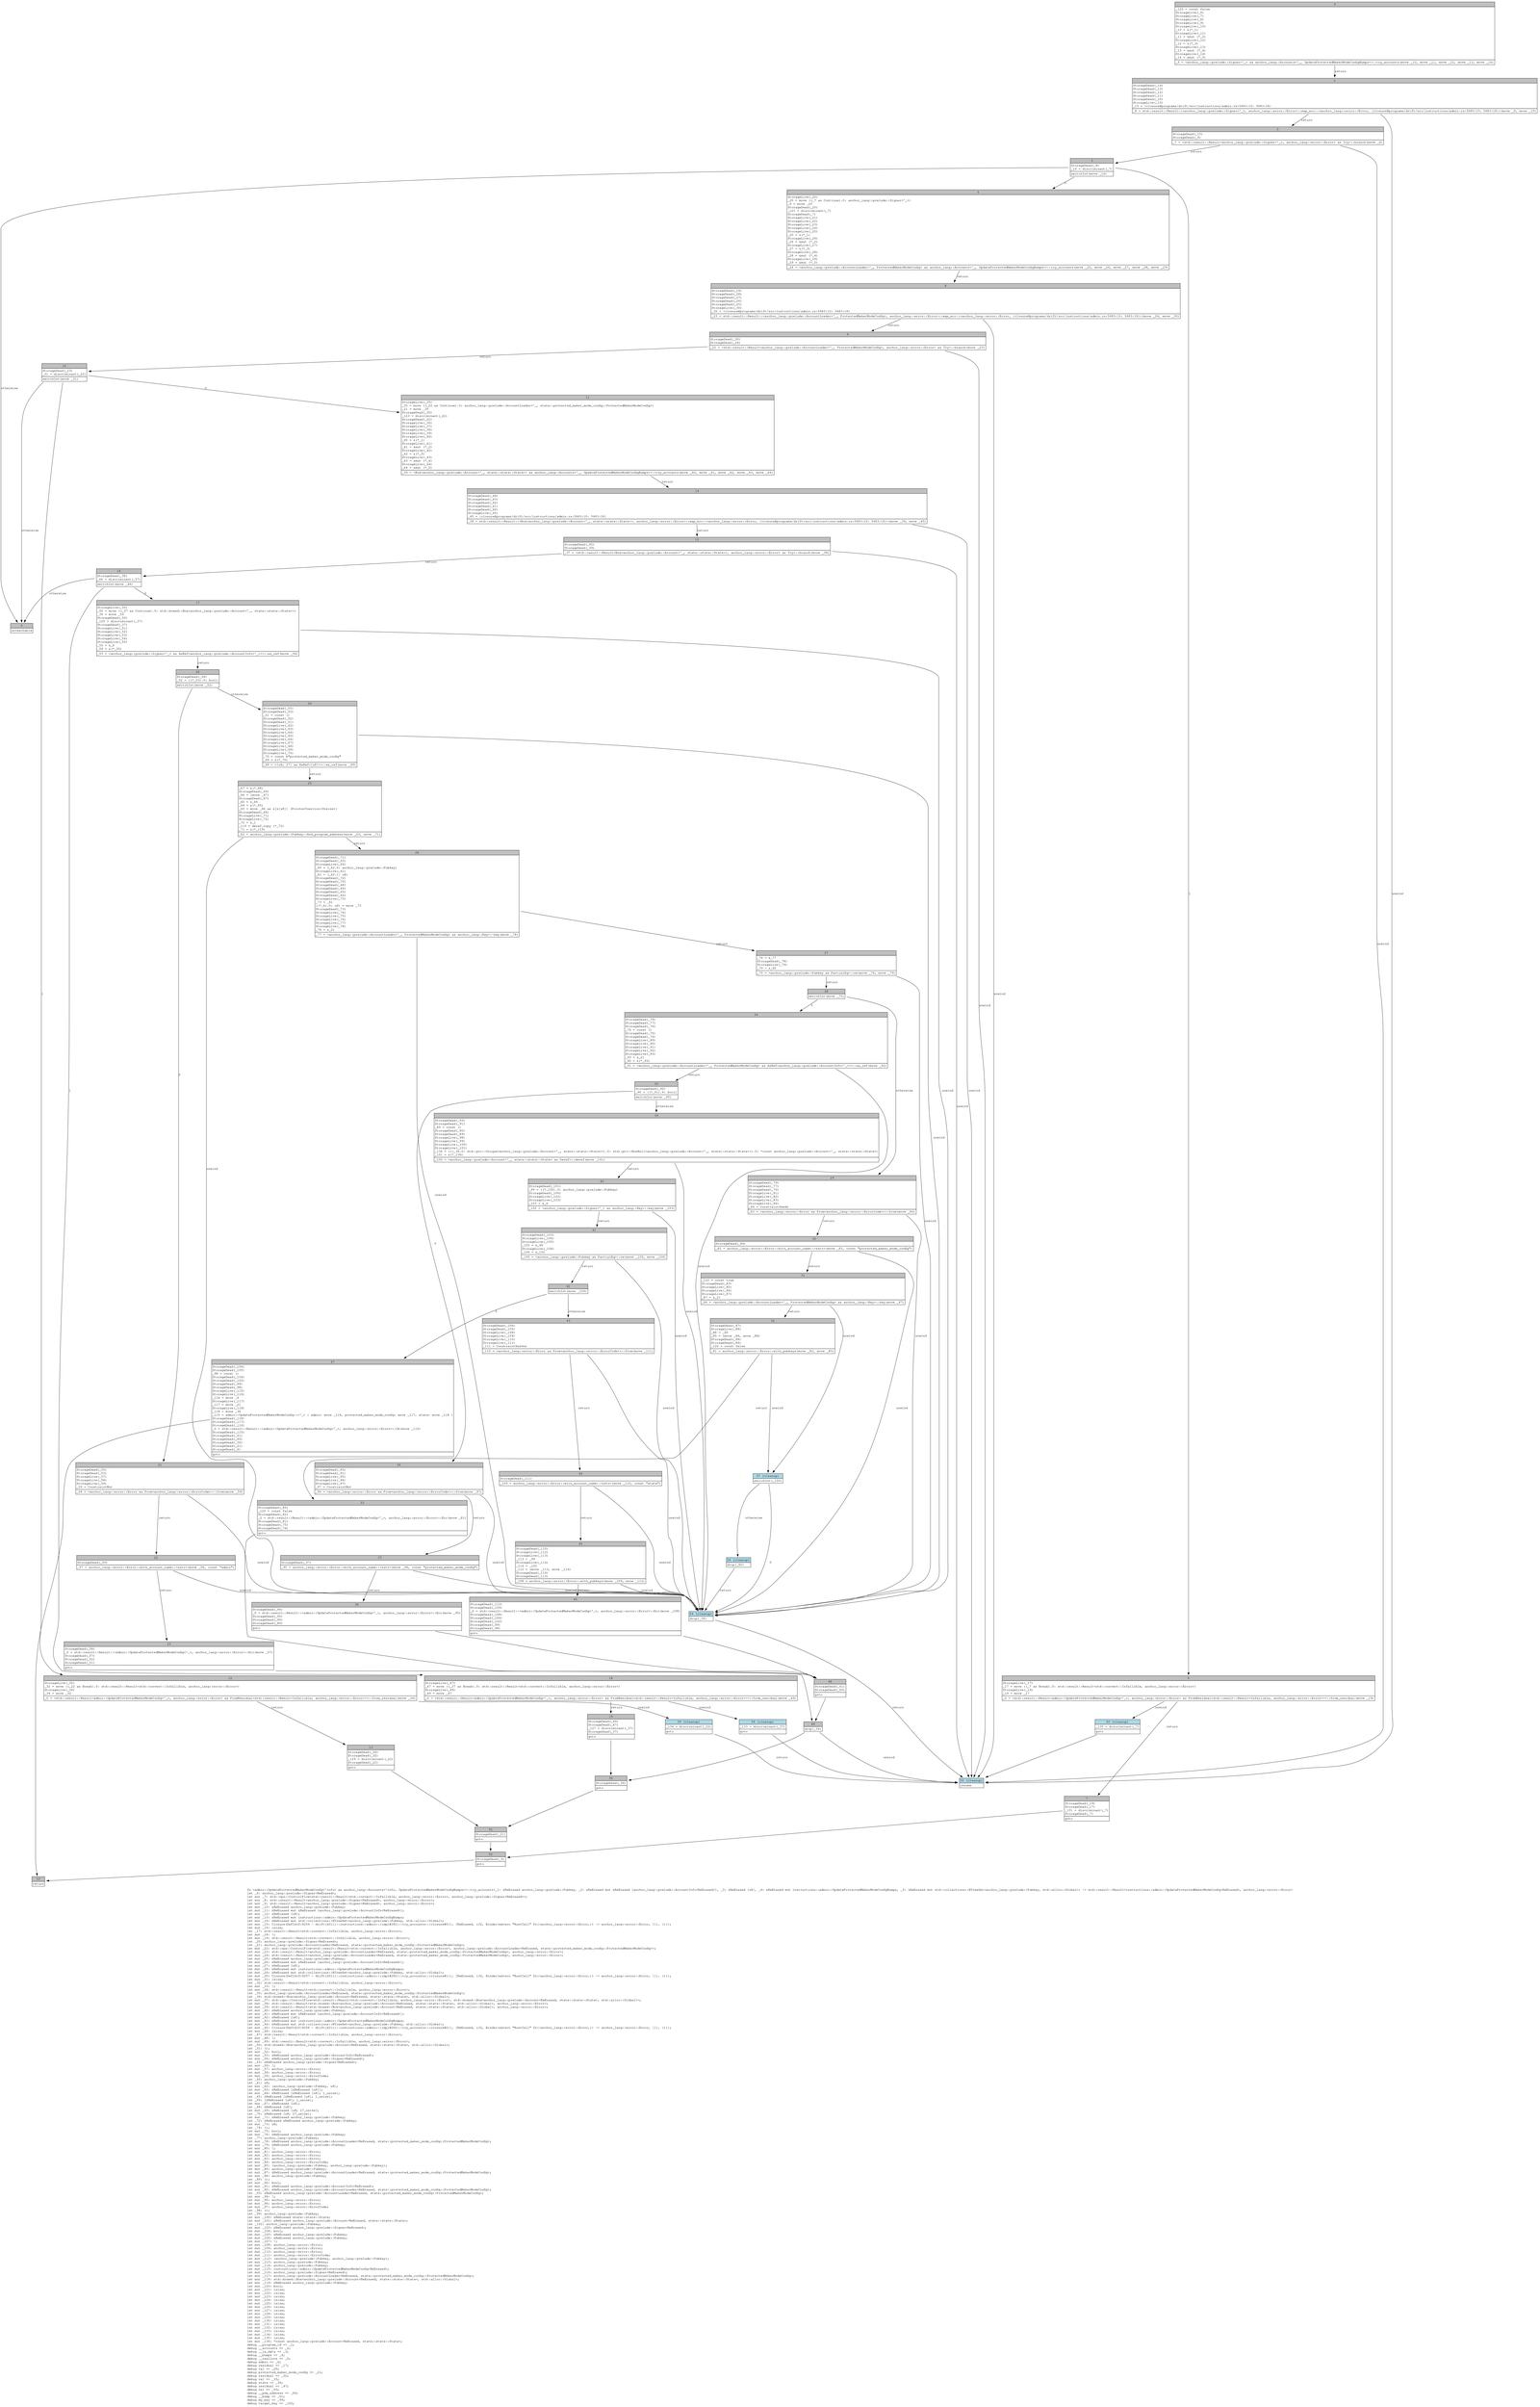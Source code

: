 digraph Mir_0_8255 {
    graph [fontname="Courier, monospace"];
    node [fontname="Courier, monospace"];
    edge [fontname="Courier, monospace"];
    label=<fn &lt;admin::UpdateProtectedMakerModeConfig&lt;'info&gt; as anchor_lang::Accounts&lt;'info, UpdateProtectedMakerModeConfigBumps&gt;&gt;::try_accounts(_1: &amp;ReErased anchor_lang::prelude::Pubkey, _2: &amp;ReErased mut &amp;ReErased [anchor_lang::prelude::AccountInfo&lt;ReErased&gt;], _3: &amp;ReErased [u8], _4: &amp;ReErased mut instructions::admin::UpdateProtectedMakerModeConfigBumps, _5: &amp;ReErased mut std::collections::BTreeSet&lt;anchor_lang::prelude::Pubkey, std::alloc::Global&gt;) -&gt; std::result::Result&lt;instructions::admin::UpdateProtectedMakerModeConfig&lt;ReErased&gt;, anchor_lang::error::Error&gt;<br align="left"/>let _6: anchor_lang::prelude::Signer&lt;ReErased&gt;;<br align="left"/>let mut _7: std::ops::ControlFlow&lt;std::result::Result&lt;std::convert::Infallible, anchor_lang::error::Error&gt;, anchor_lang::prelude::Signer&lt;ReErased&gt;&gt;;<br align="left"/>let mut _8: std::result::Result&lt;anchor_lang::prelude::Signer&lt;ReErased&gt;, anchor_lang::error::Error&gt;;<br align="left"/>let mut _9: std::result::Result&lt;anchor_lang::prelude::Signer&lt;ReErased&gt;, anchor_lang::error::Error&gt;;<br align="left"/>let mut _10: &amp;ReErased anchor_lang::prelude::Pubkey;<br align="left"/>let mut _11: &amp;ReErased mut &amp;ReErased [anchor_lang::prelude::AccountInfo&lt;ReErased&gt;];<br align="left"/>let mut _12: &amp;ReErased [u8];<br align="left"/>let mut _13: &amp;ReErased mut instructions::admin::UpdateProtectedMakerModeConfigBumps;<br align="left"/>let mut _14: &amp;ReErased mut std::collections::BTreeSet&lt;anchor_lang::prelude::Pubkey, std::alloc::Global&gt;;<br align="left"/>let mut _15: Closure(DefId(0:8256 ~ drift[d311]::instructions::admin::{impl#282}::try_accounts::{closure#0}), [ReErased, i32, Binder(extern &quot;RustCall&quot; fn((anchor_lang::error::Error,)) -&gt; anchor_lang::error::Error, []), ()]);<br align="left"/>let mut _16: isize;<br align="left"/>let _17: std::result::Result&lt;std::convert::Infallible, anchor_lang::error::Error&gt;;<br align="left"/>let mut _18: !;<br align="left"/>let mut _19: std::result::Result&lt;std::convert::Infallible, anchor_lang::error::Error&gt;;<br align="left"/>let _20: anchor_lang::prelude::Signer&lt;ReErased&gt;;<br align="left"/>let _21: anchor_lang::prelude::AccountLoader&lt;ReErased, state::protected_maker_mode_config::ProtectedMakerModeConfig&gt;;<br align="left"/>let mut _22: std::ops::ControlFlow&lt;std::result::Result&lt;std::convert::Infallible, anchor_lang::error::Error&gt;, anchor_lang::prelude::AccountLoader&lt;ReErased, state::protected_maker_mode_config::ProtectedMakerModeConfig&gt;&gt;;<br align="left"/>let mut _23: std::result::Result&lt;anchor_lang::prelude::AccountLoader&lt;ReErased, state::protected_maker_mode_config::ProtectedMakerModeConfig&gt;, anchor_lang::error::Error&gt;;<br align="left"/>let mut _24: std::result::Result&lt;anchor_lang::prelude::AccountLoader&lt;ReErased, state::protected_maker_mode_config::ProtectedMakerModeConfig&gt;, anchor_lang::error::Error&gt;;<br align="left"/>let mut _25: &amp;ReErased anchor_lang::prelude::Pubkey;<br align="left"/>let mut _26: &amp;ReErased mut &amp;ReErased [anchor_lang::prelude::AccountInfo&lt;ReErased&gt;];<br align="left"/>let mut _27: &amp;ReErased [u8];<br align="left"/>let mut _28: &amp;ReErased mut instructions::admin::UpdateProtectedMakerModeConfigBumps;<br align="left"/>let mut _29: &amp;ReErased mut std::collections::BTreeSet&lt;anchor_lang::prelude::Pubkey, std::alloc::Global&gt;;<br align="left"/>let mut _30: Closure(DefId(0:8257 ~ drift[d311]::instructions::admin::{impl#282}::try_accounts::{closure#1}), [ReErased, i32, Binder(extern &quot;RustCall&quot; fn((anchor_lang::error::Error,)) -&gt; anchor_lang::error::Error, []), ()]);<br align="left"/>let mut _31: isize;<br align="left"/>let _32: std::result::Result&lt;std::convert::Infallible, anchor_lang::error::Error&gt;;<br align="left"/>let mut _33: !;<br align="left"/>let mut _34: std::result::Result&lt;std::convert::Infallible, anchor_lang::error::Error&gt;;<br align="left"/>let _35: anchor_lang::prelude::AccountLoader&lt;ReErased, state::protected_maker_mode_config::ProtectedMakerModeConfig&gt;;<br align="left"/>let _36: std::boxed::Box&lt;anchor_lang::prelude::Account&lt;ReErased, state::state::State&gt;, std::alloc::Global&gt;;<br align="left"/>let mut _37: std::ops::ControlFlow&lt;std::result::Result&lt;std::convert::Infallible, anchor_lang::error::Error&gt;, std::boxed::Box&lt;anchor_lang::prelude::Account&lt;ReErased, state::state::State&gt;, std::alloc::Global&gt;&gt;;<br align="left"/>let mut _38: std::result::Result&lt;std::boxed::Box&lt;anchor_lang::prelude::Account&lt;ReErased, state::state::State&gt;, std::alloc::Global&gt;, anchor_lang::error::Error&gt;;<br align="left"/>let mut _39: std::result::Result&lt;std::boxed::Box&lt;anchor_lang::prelude::Account&lt;ReErased, state::state::State&gt;, std::alloc::Global&gt;, anchor_lang::error::Error&gt;;<br align="left"/>let mut _40: &amp;ReErased anchor_lang::prelude::Pubkey;<br align="left"/>let mut _41: &amp;ReErased mut &amp;ReErased [anchor_lang::prelude::AccountInfo&lt;ReErased&gt;];<br align="left"/>let mut _42: &amp;ReErased [u8];<br align="left"/>let mut _43: &amp;ReErased mut instructions::admin::UpdateProtectedMakerModeConfigBumps;<br align="left"/>let mut _44: &amp;ReErased mut std::collections::BTreeSet&lt;anchor_lang::prelude::Pubkey, std::alloc::Global&gt;;<br align="left"/>let mut _45: Closure(DefId(0:8258 ~ drift[d311]::instructions::admin::{impl#282}::try_accounts::{closure#2}), [ReErased, i32, Binder(extern &quot;RustCall&quot; fn((anchor_lang::error::Error,)) -&gt; anchor_lang::error::Error, []), ()]);<br align="left"/>let mut _46: isize;<br align="left"/>let _47: std::result::Result&lt;std::convert::Infallible, anchor_lang::error::Error&gt;;<br align="left"/>let mut _48: !;<br align="left"/>let mut _49: std::result::Result&lt;std::convert::Infallible, anchor_lang::error::Error&gt;;<br align="left"/>let _50: std::boxed::Box&lt;anchor_lang::prelude::Account&lt;ReErased, state::state::State&gt;, std::alloc::Global&gt;;<br align="left"/>let _51: ();<br align="left"/>let mut _52: bool;<br align="left"/>let mut _53: &amp;ReErased anchor_lang::prelude::AccountInfo&lt;ReErased&gt;;<br align="left"/>let mut _54: &amp;ReErased anchor_lang::prelude::Signer&lt;ReErased&gt;;<br align="left"/>let _55: &amp;ReErased anchor_lang::prelude::Signer&lt;ReErased&gt;;<br align="left"/>let mut _56: !;<br align="left"/>let mut _57: anchor_lang::error::Error;<br align="left"/>let mut _58: anchor_lang::error::Error;<br align="left"/>let mut _59: anchor_lang::error::ErrorCode;<br align="left"/>let _60: anchor_lang::prelude::Pubkey;<br align="left"/>let _61: u8;<br align="left"/>let mut _62: (anchor_lang::prelude::Pubkey, u8);<br align="left"/>let mut _63: &amp;ReErased [&amp;ReErased [u8]];<br align="left"/>let mut _64: &amp;ReErased [&amp;ReErased [u8]; 1_usize];<br align="left"/>let _65: &amp;ReErased [&amp;ReErased [u8]; 1_usize];<br align="left"/>let _66: [&amp;ReErased [u8]; 1_usize];<br align="left"/>let mut _67: &amp;ReErased [u8];<br align="left"/>let _68: &amp;ReErased [u8];<br align="left"/>let mut _69: &amp;ReErased [u8; 27_usize];<br align="left"/>let _70: &amp;ReErased [u8; 27_usize];<br align="left"/>let mut _71: &amp;ReErased anchor_lang::prelude::Pubkey;<br align="left"/>let _72: &amp;ReErased &amp;ReErased anchor_lang::prelude::Pubkey;<br align="left"/>let mut _73: u8;<br align="left"/>let _74: ();<br align="left"/>let mut _75: bool;<br align="left"/>let mut _76: &amp;ReErased anchor_lang::prelude::Pubkey;<br align="left"/>let _77: anchor_lang::prelude::Pubkey;<br align="left"/>let mut _78: &amp;ReErased anchor_lang::prelude::AccountLoader&lt;ReErased, state::protected_maker_mode_config::ProtectedMakerModeConfig&gt;;<br align="left"/>let mut _79: &amp;ReErased anchor_lang::prelude::Pubkey;<br align="left"/>let mut _80: !;<br align="left"/>let mut _81: anchor_lang::error::Error;<br align="left"/>let mut _82: anchor_lang::error::Error;<br align="left"/>let mut _83: anchor_lang::error::Error;<br align="left"/>let mut _84: anchor_lang::error::ErrorCode;<br align="left"/>let mut _85: (anchor_lang::prelude::Pubkey, anchor_lang::prelude::Pubkey);<br align="left"/>let mut _86: anchor_lang::prelude::Pubkey;<br align="left"/>let mut _87: &amp;ReErased anchor_lang::prelude::AccountLoader&lt;ReErased, state::protected_maker_mode_config::ProtectedMakerModeConfig&gt;;<br align="left"/>let mut _88: anchor_lang::prelude::Pubkey;<br align="left"/>let _89: ();<br align="left"/>let mut _90: bool;<br align="left"/>let mut _91: &amp;ReErased anchor_lang::prelude::AccountInfo&lt;ReErased&gt;;<br align="left"/>let mut _92: &amp;ReErased anchor_lang::prelude::AccountLoader&lt;ReErased, state::protected_maker_mode_config::ProtectedMakerModeConfig&gt;;<br align="left"/>let _93: &amp;ReErased anchor_lang::prelude::AccountLoader&lt;ReErased, state::protected_maker_mode_config::ProtectedMakerModeConfig&gt;;<br align="left"/>let mut _94: !;<br align="left"/>let mut _95: anchor_lang::error::Error;<br align="left"/>let mut _96: anchor_lang::error::Error;<br align="left"/>let mut _97: anchor_lang::error::ErrorCode;<br align="left"/>let _98: ();<br align="left"/>let _99: anchor_lang::prelude::Pubkey;<br align="left"/>let mut _100: &amp;ReErased state::state::State;<br align="left"/>let mut _101: &amp;ReErased anchor_lang::prelude::Account&lt;ReErased, state::state::State&gt;;<br align="left"/>let _102: anchor_lang::prelude::Pubkey;<br align="left"/>let mut _103: &amp;ReErased anchor_lang::prelude::Signer&lt;ReErased&gt;;<br align="left"/>let mut _104: bool;<br align="left"/>let mut _105: &amp;ReErased anchor_lang::prelude::Pubkey;<br align="left"/>let mut _106: &amp;ReErased anchor_lang::prelude::Pubkey;<br align="left"/>let mut _107: !;<br align="left"/>let mut _108: anchor_lang::error::Error;<br align="left"/>let mut _109: anchor_lang::error::Error;<br align="left"/>let mut _110: anchor_lang::error::Error;<br align="left"/>let mut _111: anchor_lang::error::ErrorCode;<br align="left"/>let mut _112: (anchor_lang::prelude::Pubkey, anchor_lang::prelude::Pubkey);<br align="left"/>let mut _113: anchor_lang::prelude::Pubkey;<br align="left"/>let mut _114: anchor_lang::prelude::Pubkey;<br align="left"/>let mut _115: instructions::admin::UpdateProtectedMakerModeConfig&lt;ReErased&gt;;<br align="left"/>let mut _116: anchor_lang::prelude::Signer&lt;ReErased&gt;;<br align="left"/>let mut _117: anchor_lang::prelude::AccountLoader&lt;ReErased, state::protected_maker_mode_config::ProtectedMakerModeConfig&gt;;<br align="left"/>let mut _118: std::boxed::Box&lt;anchor_lang::prelude::Account&lt;ReErased, state::state::State&gt;, std::alloc::Global&gt;;<br align="left"/>let mut _119: &amp;ReErased anchor_lang::prelude::Pubkey;<br align="left"/>let mut _120: bool;<br align="left"/>let mut _121: isize;<br align="left"/>let mut _122: isize;<br align="left"/>let mut _123: isize;<br align="left"/>let mut _124: isize;<br align="left"/>let mut _125: isize;<br align="left"/>let mut _126: isize;<br align="left"/>let mut _127: isize;<br align="left"/>let mut _128: isize;<br align="left"/>let mut _129: isize;<br align="left"/>let mut _130: isize;<br align="left"/>let mut _131: isize;<br align="left"/>let mut _132: isize;<br align="left"/>let mut _133: isize;<br align="left"/>let mut _134: isize;<br align="left"/>let mut _135: isize;<br align="left"/>let mut _136: *const anchor_lang::prelude::Account&lt;ReErased, state::state::State&gt;;<br align="left"/>debug __program_id =&gt; _1;<br align="left"/>debug __accounts =&gt; _2;<br align="left"/>debug __ix_data =&gt; _3;<br align="left"/>debug __bumps =&gt; _4;<br align="left"/>debug __reallocs =&gt; _5;<br align="left"/>debug admin =&gt; _6;<br align="left"/>debug residual =&gt; _17;<br align="left"/>debug val =&gt; _20;<br align="left"/>debug protected_maker_mode_config =&gt; _21;<br align="left"/>debug residual =&gt; _32;<br align="left"/>debug val =&gt; _35;<br align="left"/>debug state =&gt; _36;<br align="left"/>debug residual =&gt; _47;<br align="left"/>debug val =&gt; _50;<br align="left"/>debug __pda_address =&gt; _60;<br align="left"/>debug __bump =&gt; _61;<br align="left"/>debug my_key =&gt; _99;<br align="left"/>debug target_key =&gt; _102;<br align="left"/>>;
    bb0__0_8255 [shape="none", label=<<table border="0" cellborder="1" cellspacing="0"><tr><td bgcolor="gray" align="center" colspan="1">0</td></tr><tr><td align="left" balign="left">_120 = const false<br/>StorageLive(_6)<br/>StorageLive(_7)<br/>StorageLive(_8)<br/>StorageLive(_9)<br/>StorageLive(_10)<br/>_10 = &amp;(*_1)<br/>StorageLive(_11)<br/>_11 = &amp;mut (*_2)<br/>StorageLive(_12)<br/>_12 = &amp;(*_3)<br/>StorageLive(_13)<br/>_13 = &amp;mut (*_4)<br/>StorageLive(_14)<br/>_14 = &amp;mut (*_5)<br/></td></tr><tr><td align="left">_9 = &lt;anchor_lang::prelude::Signer&lt;'_&gt; as anchor_lang::Accounts&lt;'_, UpdateProtectedMakerModeConfigBumps&gt;&gt;::try_accounts(move _10, move _11, move _12, move _13, move _14)</td></tr></table>>];
    bb1__0_8255 [shape="none", label=<<table border="0" cellborder="1" cellspacing="0"><tr><td bgcolor="gray" align="center" colspan="1">1</td></tr><tr><td align="left" balign="left">StorageDead(_14)<br/>StorageDead(_13)<br/>StorageDead(_12)<br/>StorageDead(_11)<br/>StorageDead(_10)<br/>StorageLive(_15)<br/>_15 = {closure@programs/drift/src/instructions/admin.rs:5683:10: 5683:18}<br/></td></tr><tr><td align="left">_8 = std::result::Result::&lt;anchor_lang::prelude::Signer&lt;'_&gt;, anchor_lang::error::Error&gt;::map_err::&lt;anchor_lang::error::Error, {closure@programs/drift/src/instructions/admin.rs:5683:10: 5683:18}&gt;(move _9, move _15)</td></tr></table>>];
    bb2__0_8255 [shape="none", label=<<table border="0" cellborder="1" cellspacing="0"><tr><td bgcolor="gray" align="center" colspan="1">2</td></tr><tr><td align="left" balign="left">StorageDead(_15)<br/>StorageDead(_9)<br/></td></tr><tr><td align="left">_7 = &lt;std::result::Result&lt;anchor_lang::prelude::Signer&lt;'_&gt;, anchor_lang::error::Error&gt; as Try&gt;::branch(move _8)</td></tr></table>>];
    bb3__0_8255 [shape="none", label=<<table border="0" cellborder="1" cellspacing="0"><tr><td bgcolor="gray" align="center" colspan="1">3</td></tr><tr><td align="left" balign="left">StorageDead(_8)<br/>_16 = discriminant(_7)<br/></td></tr><tr><td align="left">switchInt(move _16)</td></tr></table>>];
    bb4__0_8255 [shape="none", label=<<table border="0" cellborder="1" cellspacing="0"><tr><td bgcolor="gray" align="center" colspan="1">4</td></tr><tr><td align="left" balign="left">StorageLive(_20)<br/>_20 = move ((_7 as Continue).0: anchor_lang::prelude::Signer&lt;'_&gt;)<br/>_6 = move _20<br/>StorageDead(_20)<br/>_121 = discriminant(_7)<br/>StorageDead(_7)<br/>StorageLive(_21)<br/>StorageLive(_22)<br/>StorageLive(_23)<br/>StorageLive(_24)<br/>StorageLive(_25)<br/>_25 = &amp;(*_1)<br/>StorageLive(_26)<br/>_26 = &amp;mut (*_2)<br/>StorageLive(_27)<br/>_27 = &amp;(*_3)<br/>StorageLive(_28)<br/>_28 = &amp;mut (*_4)<br/>StorageLive(_29)<br/>_29 = &amp;mut (*_5)<br/></td></tr><tr><td align="left">_24 = &lt;anchor_lang::prelude::AccountLoader&lt;'_, ProtectedMakerModeConfig&gt; as anchor_lang::Accounts&lt;'_, UpdateProtectedMakerModeConfigBumps&gt;&gt;::try_accounts(move _25, move _26, move _27, move _28, move _29)</td></tr></table>>];
    bb5__0_8255 [shape="none", label=<<table border="0" cellborder="1" cellspacing="0"><tr><td bgcolor="gray" align="center" colspan="1">5</td></tr><tr><td align="left">unreachable</td></tr></table>>];
    bb6__0_8255 [shape="none", label=<<table border="0" cellborder="1" cellspacing="0"><tr><td bgcolor="gray" align="center" colspan="1">6</td></tr><tr><td align="left" balign="left">StorageLive(_17)<br/>_17 = move ((_7 as Break).0: std::result::Result&lt;std::convert::Infallible, anchor_lang::error::Error&gt;)<br/>StorageLive(_19)<br/>_19 = move _17<br/></td></tr><tr><td align="left">_0 = &lt;std::result::Result&lt;admin::UpdateProtectedMakerModeConfig&lt;'_&gt;, anchor_lang::error::Error&gt; as FromResidual&lt;std::result::Result&lt;Infallible, anchor_lang::error::Error&gt;&gt;&gt;::from_residual(move _19)</td></tr></table>>];
    bb7__0_8255 [shape="none", label=<<table border="0" cellborder="1" cellspacing="0"><tr><td bgcolor="gray" align="center" colspan="1">7</td></tr><tr><td align="left" balign="left">StorageDead(_19)<br/>StorageDead(_17)<br/>_131 = discriminant(_7)<br/>StorageDead(_7)<br/></td></tr><tr><td align="left">goto</td></tr></table>>];
    bb8__0_8255 [shape="none", label=<<table border="0" cellborder="1" cellspacing="0"><tr><td bgcolor="gray" align="center" colspan="1">8</td></tr><tr><td align="left" balign="left">StorageDead(_29)<br/>StorageDead(_28)<br/>StorageDead(_27)<br/>StorageDead(_26)<br/>StorageDead(_25)<br/>StorageLive(_30)<br/>_30 = {closure@programs/drift/src/instructions/admin.rs:5683:10: 5683:18}<br/></td></tr><tr><td align="left">_23 = std::result::Result::&lt;anchor_lang::prelude::AccountLoader&lt;'_, ProtectedMakerModeConfig&gt;, anchor_lang::error::Error&gt;::map_err::&lt;anchor_lang::error::Error, {closure@programs/drift/src/instructions/admin.rs:5683:10: 5683:18}&gt;(move _24, move _30)</td></tr></table>>];
    bb9__0_8255 [shape="none", label=<<table border="0" cellborder="1" cellspacing="0"><tr><td bgcolor="gray" align="center" colspan="1">9</td></tr><tr><td align="left" balign="left">StorageDead(_30)<br/>StorageDead(_24)<br/></td></tr><tr><td align="left">_22 = &lt;std::result::Result&lt;anchor_lang::prelude::AccountLoader&lt;'_, ProtectedMakerModeConfig&gt;, anchor_lang::error::Error&gt; as Try&gt;::branch(move _23)</td></tr></table>>];
    bb10__0_8255 [shape="none", label=<<table border="0" cellborder="1" cellspacing="0"><tr><td bgcolor="gray" align="center" colspan="1">10</td></tr><tr><td align="left" balign="left">StorageDead(_23)<br/>_31 = discriminant(_22)<br/></td></tr><tr><td align="left">switchInt(move _31)</td></tr></table>>];
    bb11__0_8255 [shape="none", label=<<table border="0" cellborder="1" cellspacing="0"><tr><td bgcolor="gray" align="center" colspan="1">11</td></tr><tr><td align="left" balign="left">StorageLive(_35)<br/>_35 = move ((_22 as Continue).0: anchor_lang::prelude::AccountLoader&lt;'_, state::protected_maker_mode_config::ProtectedMakerModeConfig&gt;)<br/>_21 = move _35<br/>StorageDead(_35)<br/>_123 = discriminant(_22)<br/>StorageDead(_22)<br/>StorageLive(_36)<br/>StorageLive(_37)<br/>StorageLive(_38)<br/>StorageLive(_39)<br/>StorageLive(_40)<br/>_40 = &amp;(*_1)<br/>StorageLive(_41)<br/>_41 = &amp;mut (*_2)<br/>StorageLive(_42)<br/>_42 = &amp;(*_3)<br/>StorageLive(_43)<br/>_43 = &amp;mut (*_4)<br/>StorageLive(_44)<br/>_44 = &amp;mut (*_5)<br/></td></tr><tr><td align="left">_39 = &lt;Box&lt;anchor_lang::prelude::Account&lt;'_, state::state::State&gt;&gt; as anchor_lang::Accounts&lt;'_, UpdateProtectedMakerModeConfigBumps&gt;&gt;::try_accounts(move _40, move _41, move _42, move _43, move _44)</td></tr></table>>];
    bb12__0_8255 [shape="none", label=<<table border="0" cellborder="1" cellspacing="0"><tr><td bgcolor="gray" align="center" colspan="1">12</td></tr><tr><td align="left" balign="left">StorageLive(_32)<br/>_32 = move ((_22 as Break).0: std::result::Result&lt;std::convert::Infallible, anchor_lang::error::Error&gt;)<br/>StorageLive(_34)<br/>_34 = move _32<br/></td></tr><tr><td align="left">_0 = &lt;std::result::Result&lt;admin::UpdateProtectedMakerModeConfig&lt;'_&gt;, anchor_lang::error::Error&gt; as FromResidual&lt;std::result::Result&lt;Infallible, anchor_lang::error::Error&gt;&gt;&gt;::from_residual(move _34)</td></tr></table>>];
    bb13__0_8255 [shape="none", label=<<table border="0" cellborder="1" cellspacing="0"><tr><td bgcolor="gray" align="center" colspan="1">13</td></tr><tr><td align="left" balign="left">StorageDead(_34)<br/>StorageDead(_32)<br/>_129 = discriminant(_22)<br/>StorageDead(_22)<br/></td></tr><tr><td align="left">goto</td></tr></table>>];
    bb14__0_8255 [shape="none", label=<<table border="0" cellborder="1" cellspacing="0"><tr><td bgcolor="gray" align="center" colspan="1">14</td></tr><tr><td align="left" balign="left">StorageDead(_44)<br/>StorageDead(_43)<br/>StorageDead(_42)<br/>StorageDead(_41)<br/>StorageDead(_40)<br/>StorageLive(_45)<br/>_45 = {closure@programs/drift/src/instructions/admin.rs:5683:10: 5683:18}<br/></td></tr><tr><td align="left">_38 = std::result::Result::&lt;Box&lt;anchor_lang::prelude::Account&lt;'_, state::state::State&gt;&gt;, anchor_lang::error::Error&gt;::map_err::&lt;anchor_lang::error::Error, {closure@programs/drift/src/instructions/admin.rs:5683:10: 5683:18}&gt;(move _39, move _45)</td></tr></table>>];
    bb15__0_8255 [shape="none", label=<<table border="0" cellborder="1" cellspacing="0"><tr><td bgcolor="gray" align="center" colspan="1">15</td></tr><tr><td align="left" balign="left">StorageDead(_45)<br/>StorageDead(_39)<br/></td></tr><tr><td align="left">_37 = &lt;std::result::Result&lt;Box&lt;anchor_lang::prelude::Account&lt;'_, state::state::State&gt;&gt;, anchor_lang::error::Error&gt; as Try&gt;::branch(move _38)</td></tr></table>>];
    bb16__0_8255 [shape="none", label=<<table border="0" cellborder="1" cellspacing="0"><tr><td bgcolor="gray" align="center" colspan="1">16</td></tr><tr><td align="left" balign="left">StorageDead(_38)<br/>_46 = discriminant(_37)<br/></td></tr><tr><td align="left">switchInt(move _46)</td></tr></table>>];
    bb17__0_8255 [shape="none", label=<<table border="0" cellborder="1" cellspacing="0"><tr><td bgcolor="gray" align="center" colspan="1">17</td></tr><tr><td align="left" balign="left">StorageLive(_50)<br/>_50 = move ((_37 as Continue).0: std::boxed::Box&lt;anchor_lang::prelude::Account&lt;'_, state::state::State&gt;&gt;)<br/>_36 = move _50<br/>StorageDead(_50)<br/>_125 = discriminant(_37)<br/>StorageDead(_37)<br/>StorageLive(_51)<br/>StorageLive(_52)<br/>StorageLive(_53)<br/>StorageLive(_54)<br/>StorageLive(_55)<br/>_55 = &amp;_6<br/>_54 = &amp;(*_55)<br/></td></tr><tr><td align="left">_53 = &lt;anchor_lang::prelude::Signer&lt;'_&gt; as AsRef&lt;anchor_lang::prelude::AccountInfo&lt;'_&gt;&gt;&gt;::as_ref(move _54)</td></tr></table>>];
    bb18__0_8255 [shape="none", label=<<table border="0" cellborder="1" cellspacing="0"><tr><td bgcolor="gray" align="center" colspan="1">18</td></tr><tr><td align="left" balign="left">StorageLive(_47)<br/>_47 = move ((_37 as Break).0: std::result::Result&lt;std::convert::Infallible, anchor_lang::error::Error&gt;)<br/>StorageLive(_49)<br/>_49 = move _47<br/></td></tr><tr><td align="left">_0 = &lt;std::result::Result&lt;admin::UpdateProtectedMakerModeConfig&lt;'_&gt;, anchor_lang::error::Error&gt; as FromResidual&lt;std::result::Result&lt;Infallible, anchor_lang::error::Error&gt;&gt;&gt;::from_residual(move _49)</td></tr></table>>];
    bb19__0_8255 [shape="none", label=<<table border="0" cellborder="1" cellspacing="0"><tr><td bgcolor="gray" align="center" colspan="1">19</td></tr><tr><td align="left" balign="left">StorageDead(_49)<br/>StorageDead(_47)<br/>_127 = discriminant(_37)<br/>StorageDead(_37)<br/></td></tr><tr><td align="left">goto</td></tr></table>>];
    bb20__0_8255 [shape="none", label=<<table border="0" cellborder="1" cellspacing="0"><tr><td bgcolor="gray" align="center" colspan="1">20</td></tr><tr><td align="left" balign="left">StorageDead(_54)<br/>_52 = ((*_53).6: bool)<br/></td></tr><tr><td align="left">switchInt(move _52)</td></tr></table>>];
    bb21__0_8255 [shape="none", label=<<table border="0" cellborder="1" cellspacing="0"><tr><td bgcolor="gray" align="center" colspan="1">21</td></tr><tr><td align="left" balign="left">StorageDead(_55)<br/>StorageDead(_53)<br/>StorageLive(_57)<br/>StorageLive(_58)<br/>StorageLive(_59)<br/>_59 = ConstraintMut<br/></td></tr><tr><td align="left">_58 = &lt;anchor_lang::error::Error as From&lt;anchor_lang::error::ErrorCode&gt;&gt;::from(move _59)</td></tr></table>>];
    bb22__0_8255 [shape="none", label=<<table border="0" cellborder="1" cellspacing="0"><tr><td bgcolor="gray" align="center" colspan="1">22</td></tr><tr><td align="left" balign="left">StorageDead(_59)<br/></td></tr><tr><td align="left">_57 = anchor_lang::error::Error::with_account_name::&lt;&amp;str&gt;(move _58, const &quot;admin&quot;)</td></tr></table>>];
    bb23__0_8255 [shape="none", label=<<table border="0" cellborder="1" cellspacing="0"><tr><td bgcolor="gray" align="center" colspan="1">23</td></tr><tr><td align="left" balign="left">StorageDead(_58)<br/>_0 = std::result::Result::&lt;admin::UpdateProtectedMakerModeConfig&lt;'_&gt;, anchor_lang::error::Error&gt;::Err(move _57)<br/>StorageDead(_57)<br/>StorageDead(_52)<br/>StorageDead(_51)<br/></td></tr><tr><td align="left">goto</td></tr></table>>];
    bb24__0_8255 [shape="none", label=<<table border="0" cellborder="1" cellspacing="0"><tr><td bgcolor="gray" align="center" colspan="1">24</td></tr><tr><td align="left" balign="left">StorageDead(_55)<br/>StorageDead(_53)<br/>_51 = const ()<br/>StorageDead(_52)<br/>StorageDead(_51)<br/>StorageLive(_62)<br/>StorageLive(_63)<br/>StorageLive(_64)<br/>StorageLive(_65)<br/>StorageLive(_66)<br/>StorageLive(_67)<br/>StorageLive(_68)<br/>StorageLive(_69)<br/>StorageLive(_70)<br/>_70 = const b&quot;protected_maker_mode_config&quot;<br/>_69 = &amp;(*_70)<br/></td></tr><tr><td align="left">_68 = &lt;[u8; 27] as AsRef&lt;[u8]&gt;&gt;::as_ref(move _69)</td></tr></table>>];
    bb25__0_8255 [shape="none", label=<<table border="0" cellborder="1" cellspacing="0"><tr><td bgcolor="gray" align="center" colspan="1">25</td></tr><tr><td align="left" balign="left">_67 = &amp;(*_68)<br/>StorageDead(_69)<br/>_66 = [move _67]<br/>StorageDead(_67)<br/>_65 = &amp;_66<br/>_64 = &amp;(*_65)<br/>_63 = move _64 as &amp;[&amp;[u8]] (PointerCoercion(Unsize))<br/>StorageDead(_64)<br/>StorageLive(_71)<br/>StorageLive(_72)<br/>_72 = &amp;_1<br/>_119 = deref_copy (*_72)<br/>_71 = &amp;(*_119)<br/></td></tr><tr><td align="left">_62 = anchor_lang::prelude::Pubkey::find_program_address(move _63, move _71)</td></tr></table>>];
    bb26__0_8255 [shape="none", label=<<table border="0" cellborder="1" cellspacing="0"><tr><td bgcolor="gray" align="center" colspan="1">26</td></tr><tr><td align="left" balign="left">StorageDead(_71)<br/>StorageDead(_63)<br/>StorageLive(_60)<br/>_60 = (_62.0: anchor_lang::prelude::Pubkey)<br/>StorageLive(_61)<br/>_61 = (_62.1: u8)<br/>StorageDead(_72)<br/>StorageDead(_70)<br/>StorageDead(_68)<br/>StorageDead(_66)<br/>StorageDead(_65)<br/>StorageDead(_62)<br/>StorageLive(_73)<br/>_73 = _61<br/>((*_4).0: u8) = move _73<br/>StorageDead(_73)<br/>StorageLive(_74)<br/>StorageLive(_75)<br/>StorageLive(_76)<br/>StorageLive(_77)<br/>StorageLive(_78)<br/>_78 = &amp;_21<br/></td></tr><tr><td align="left">_77 = &lt;anchor_lang::prelude::AccountLoader&lt;'_, ProtectedMakerModeConfig&gt; as anchor_lang::Key&gt;::key(move _78)</td></tr></table>>];
    bb27__0_8255 [shape="none", label=<<table border="0" cellborder="1" cellspacing="0"><tr><td bgcolor="gray" align="center" colspan="1">27</td></tr><tr><td align="left" balign="left">_76 = &amp;_77<br/>StorageDead(_78)<br/>StorageLive(_79)<br/>_79 = &amp;_60<br/></td></tr><tr><td align="left">_75 = &lt;anchor_lang::prelude::Pubkey as PartialEq&gt;::ne(move _76, move _79)</td></tr></table>>];
    bb28__0_8255 [shape="none", label=<<table border="0" cellborder="1" cellspacing="0"><tr><td bgcolor="gray" align="center" colspan="1">28</td></tr><tr><td align="left">switchInt(move _75)</td></tr></table>>];
    bb29__0_8255 [shape="none", label=<<table border="0" cellborder="1" cellspacing="0"><tr><td bgcolor="gray" align="center" colspan="1">29</td></tr><tr><td align="left" balign="left">StorageDead(_79)<br/>StorageDead(_77)<br/>StorageDead(_76)<br/>StorageLive(_81)<br/>StorageLive(_82)<br/>StorageLive(_83)<br/>StorageLive(_84)<br/>_84 = ConstraintSeeds<br/></td></tr><tr><td align="left">_83 = &lt;anchor_lang::error::Error as From&lt;anchor_lang::error::ErrorCode&gt;&gt;::from(move _84)</td></tr></table>>];
    bb30__0_8255 [shape="none", label=<<table border="0" cellborder="1" cellspacing="0"><tr><td bgcolor="gray" align="center" colspan="1">30</td></tr><tr><td align="left" balign="left">StorageDead(_84)<br/></td></tr><tr><td align="left">_82 = anchor_lang::error::Error::with_account_name::&lt;&amp;str&gt;(move _83, const &quot;protected_maker_mode_config&quot;)</td></tr></table>>];
    bb31__0_8255 [shape="none", label=<<table border="0" cellborder="1" cellspacing="0"><tr><td bgcolor="gray" align="center" colspan="1">31</td></tr><tr><td align="left" balign="left">_120 = const true<br/>StorageDead(_83)<br/>StorageLive(_85)<br/>StorageLive(_86)<br/>StorageLive(_87)<br/>_87 = &amp;_21<br/></td></tr><tr><td align="left">_86 = &lt;anchor_lang::prelude::AccountLoader&lt;'_, ProtectedMakerModeConfig&gt; as anchor_lang::Key&gt;::key(move _87)</td></tr></table>>];
    bb32__0_8255 [shape="none", label=<<table border="0" cellborder="1" cellspacing="0"><tr><td bgcolor="gray" align="center" colspan="1">32</td></tr><tr><td align="left" balign="left">StorageDead(_87)<br/>StorageLive(_88)<br/>_88 = _60<br/>_85 = (move _86, move _88)<br/>StorageDead(_88)<br/>StorageDead(_86)<br/>_120 = const false<br/></td></tr><tr><td align="left">_81 = anchor_lang::error::Error::with_pubkeys(move _82, move _85)</td></tr></table>>];
    bb33__0_8255 [shape="none", label=<<table border="0" cellborder="1" cellspacing="0"><tr><td bgcolor="gray" align="center" colspan="1">33</td></tr><tr><td align="left" balign="left">StorageDead(_85)<br/>_120 = const false<br/>StorageDead(_82)<br/>_0 = std::result::Result::&lt;admin::UpdateProtectedMakerModeConfig&lt;'_&gt;, anchor_lang::error::Error&gt;::Err(move _81)<br/>StorageDead(_81)<br/>StorageDead(_75)<br/>StorageDead(_74)<br/></td></tr><tr><td align="left">goto</td></tr></table>>];
    bb34__0_8255 [shape="none", label=<<table border="0" cellborder="1" cellspacing="0"><tr><td bgcolor="gray" align="center" colspan="1">34</td></tr><tr><td align="left" balign="left">StorageDead(_79)<br/>StorageDead(_77)<br/>StorageDead(_76)<br/>_74 = const ()<br/>StorageDead(_75)<br/>StorageDead(_74)<br/>StorageLive(_89)<br/>StorageLive(_90)<br/>StorageLive(_91)<br/>StorageLive(_92)<br/>StorageLive(_93)<br/>_93 = &amp;_21<br/>_92 = &amp;(*_93)<br/></td></tr><tr><td align="left">_91 = &lt;anchor_lang::prelude::AccountLoader&lt;'_, ProtectedMakerModeConfig&gt; as AsRef&lt;anchor_lang::prelude::AccountInfo&lt;'_&gt;&gt;&gt;::as_ref(move _92)</td></tr></table>>];
    bb35__0_8255 [shape="none", label=<<table border="0" cellborder="1" cellspacing="0"><tr><td bgcolor="gray" align="center" colspan="1">35</td></tr><tr><td align="left" balign="left">StorageDead(_92)<br/>_90 = ((*_91).6: bool)<br/></td></tr><tr><td align="left">switchInt(move _90)</td></tr></table>>];
    bb36__0_8255 [shape="none", label=<<table border="0" cellborder="1" cellspacing="0"><tr><td bgcolor="gray" align="center" colspan="1">36</td></tr><tr><td align="left" balign="left">StorageDead(_93)<br/>StorageDead(_91)<br/>StorageLive(_95)<br/>StorageLive(_96)<br/>StorageLive(_97)<br/>_97 = ConstraintMut<br/></td></tr><tr><td align="left">_96 = &lt;anchor_lang::error::Error as From&lt;anchor_lang::error::ErrorCode&gt;&gt;::from(move _97)</td></tr></table>>];
    bb37__0_8255 [shape="none", label=<<table border="0" cellborder="1" cellspacing="0"><tr><td bgcolor="gray" align="center" colspan="1">37</td></tr><tr><td align="left" balign="left">StorageDead(_97)<br/></td></tr><tr><td align="left">_95 = anchor_lang::error::Error::with_account_name::&lt;&amp;str&gt;(move _96, const &quot;protected_maker_mode_config&quot;)</td></tr></table>>];
    bb38__0_8255 [shape="none", label=<<table border="0" cellborder="1" cellspacing="0"><tr><td bgcolor="gray" align="center" colspan="1">38</td></tr><tr><td align="left" balign="left">StorageDead(_96)<br/>_0 = std::result::Result::&lt;admin::UpdateProtectedMakerModeConfig&lt;'_&gt;, anchor_lang::error::Error&gt;::Err(move _95)<br/>StorageDead(_95)<br/>StorageDead(_90)<br/>StorageDead(_89)<br/></td></tr><tr><td align="left">goto</td></tr></table>>];
    bb39__0_8255 [shape="none", label=<<table border="0" cellborder="1" cellspacing="0"><tr><td bgcolor="gray" align="center" colspan="1">39</td></tr><tr><td align="left" balign="left">StorageDead(_93)<br/>StorageDead(_91)<br/>_89 = const ()<br/>StorageDead(_90)<br/>StorageDead(_89)<br/>StorageLive(_98)<br/>StorageLive(_99)<br/>StorageLive(_100)<br/>StorageLive(_101)<br/>_136 = (((_36.0: std::ptr::Unique&lt;anchor_lang::prelude::Account&lt;'_, state::state::State&gt;&gt;).0: std::ptr::NonNull&lt;anchor_lang::prelude::Account&lt;'_, state::state::State&gt;&gt;).0: *const anchor_lang::prelude::Account&lt;'_, state::state::State&gt;)<br/>_101 = &amp;(*_136)<br/></td></tr><tr><td align="left">_100 = &lt;anchor_lang::prelude::Account&lt;'_, state::state::State&gt; as Deref&gt;::deref(move _101)</td></tr></table>>];
    bb40__0_8255 [shape="none", label=<<table border="0" cellborder="1" cellspacing="0"><tr><td bgcolor="gray" align="center" colspan="1">40</td></tr><tr><td align="left" balign="left">StorageDead(_101)<br/>_99 = ((*_100).0: anchor_lang::prelude::Pubkey)<br/>StorageDead(_100)<br/>StorageLive(_102)<br/>StorageLive(_103)<br/>_103 = &amp;_6<br/></td></tr><tr><td align="left">_102 = &lt;anchor_lang::prelude::Signer&lt;'_&gt; as anchor_lang::Key&gt;::key(move _103)</td></tr></table>>];
    bb41__0_8255 [shape="none", label=<<table border="0" cellborder="1" cellspacing="0"><tr><td bgcolor="gray" align="center" colspan="1">41</td></tr><tr><td align="left" balign="left">StorageDead(_103)<br/>StorageLive(_104)<br/>StorageLive(_105)<br/>_105 = &amp;_99<br/>StorageLive(_106)<br/>_106 = &amp;_102<br/></td></tr><tr><td align="left">_104 = &lt;anchor_lang::prelude::Pubkey as PartialEq&gt;::ne(move _105, move _106)</td></tr></table>>];
    bb42__0_8255 [shape="none", label=<<table border="0" cellborder="1" cellspacing="0"><tr><td bgcolor="gray" align="center" colspan="1">42</td></tr><tr><td align="left">switchInt(move _104)</td></tr></table>>];
    bb43__0_8255 [shape="none", label=<<table border="0" cellborder="1" cellspacing="0"><tr><td bgcolor="gray" align="center" colspan="1">43</td></tr><tr><td align="left" balign="left">StorageDead(_106)<br/>StorageDead(_105)<br/>StorageLive(_108)<br/>StorageLive(_109)<br/>StorageLive(_110)<br/>StorageLive(_111)<br/>_111 = ConstraintHasOne<br/></td></tr><tr><td align="left">_110 = &lt;anchor_lang::error::Error as From&lt;anchor_lang::error::ErrorCode&gt;&gt;::from(move _111)</td></tr></table>>];
    bb44__0_8255 [shape="none", label=<<table border="0" cellborder="1" cellspacing="0"><tr><td bgcolor="gray" align="center" colspan="1">44</td></tr><tr><td align="left" balign="left">StorageDead(_111)<br/></td></tr><tr><td align="left">_109 = anchor_lang::error::Error::with_account_name::&lt;&amp;str&gt;(move _110, const &quot;state&quot;)</td></tr></table>>];
    bb45__0_8255 [shape="none", label=<<table border="0" cellborder="1" cellspacing="0"><tr><td bgcolor="gray" align="center" colspan="1">45</td></tr><tr><td align="left" balign="left">StorageDead(_110)<br/>StorageLive(_112)<br/>StorageLive(_113)<br/>_113 = _99<br/>StorageLive(_114)<br/>_114 = _102<br/>_112 = (move _113, move _114)<br/>StorageDead(_114)<br/>StorageDead(_113)<br/></td></tr><tr><td align="left">_108 = anchor_lang::error::Error::with_pubkeys(move _109, move _112)</td></tr></table>>];
    bb46__0_8255 [shape="none", label=<<table border="0" cellborder="1" cellspacing="0"><tr><td bgcolor="gray" align="center" colspan="1">46</td></tr><tr><td align="left" balign="left">StorageDead(_112)<br/>StorageDead(_109)<br/>_0 = std::result::Result::&lt;admin::UpdateProtectedMakerModeConfig&lt;'_&gt;, anchor_lang::error::Error&gt;::Err(move _108)<br/>StorageDead(_108)<br/>StorageDead(_104)<br/>StorageDead(_102)<br/>StorageDead(_99)<br/>StorageDead(_98)<br/></td></tr><tr><td align="left">goto</td></tr></table>>];
    bb47__0_8255 [shape="none", label=<<table border="0" cellborder="1" cellspacing="0"><tr><td bgcolor="gray" align="center" colspan="1">47</td></tr><tr><td align="left" balign="left">StorageDead(_106)<br/>StorageDead(_105)<br/>_98 = const ()<br/>StorageDead(_104)<br/>StorageDead(_102)<br/>StorageDead(_99)<br/>StorageDead(_98)<br/>StorageLive(_115)<br/>StorageLive(_116)<br/>_116 = move _6<br/>StorageLive(_117)<br/>_117 = move _21<br/>StorageLive(_118)<br/>_118 = move _36<br/>_115 = admin::UpdateProtectedMakerModeConfig::&lt;'_&gt; { admin: move _116, protected_maker_mode_config: move _117, state: move _118 }<br/>StorageDead(_118)<br/>StorageDead(_117)<br/>StorageDead(_116)<br/>_0 = std::result::Result::&lt;admin::UpdateProtectedMakerModeConfig&lt;'_&gt;, anchor_lang::error::Error&gt;::Ok(move _115)<br/>StorageDead(_115)<br/>StorageDead(_61)<br/>StorageDead(_60)<br/>StorageDead(_36)<br/>StorageDead(_21)<br/>StorageDead(_6)<br/></td></tr><tr><td align="left">goto</td></tr></table>>];
    bb48__0_8255 [shape="none", label=<<table border="0" cellborder="1" cellspacing="0"><tr><td bgcolor="gray" align="center" colspan="1">48</td></tr><tr><td align="left" balign="left">StorageDead(_61)<br/>StorageDead(_60)<br/></td></tr><tr><td align="left">goto</td></tr></table>>];
    bb49__0_8255 [shape="none", label=<<table border="0" cellborder="1" cellspacing="0"><tr><td bgcolor="gray" align="center" colspan="1">49</td></tr><tr><td align="left">drop(_36)</td></tr></table>>];
    bb50__0_8255 [shape="none", label=<<table border="0" cellborder="1" cellspacing="0"><tr><td bgcolor="gray" align="center" colspan="1">50</td></tr><tr><td align="left" balign="left">StorageDead(_36)<br/></td></tr><tr><td align="left">goto</td></tr></table>>];
    bb51__0_8255 [shape="none", label=<<table border="0" cellborder="1" cellspacing="0"><tr><td bgcolor="gray" align="center" colspan="1">51</td></tr><tr><td align="left" balign="left">StorageDead(_21)<br/></td></tr><tr><td align="left">goto</td></tr></table>>];
    bb52__0_8255 [shape="none", label=<<table border="0" cellborder="1" cellspacing="0"><tr><td bgcolor="gray" align="center" colspan="1">52</td></tr><tr><td align="left" balign="left">StorageDead(_6)<br/></td></tr><tr><td align="left">goto</td></tr></table>>];
    bb53__0_8255 [shape="none", label=<<table border="0" cellborder="1" cellspacing="0"><tr><td bgcolor="gray" align="center" colspan="1">53</td></tr><tr><td align="left">return</td></tr></table>>];
    bb54__0_8255 [shape="none", label=<<table border="0" cellborder="1" cellspacing="0"><tr><td bgcolor="lightblue" align="center" colspan="1">54 (cleanup)</td></tr><tr><td align="left">drop(_36)</td></tr></table>>];
    bb55__0_8255 [shape="none", label=<<table border="0" cellborder="1" cellspacing="0"><tr><td bgcolor="lightblue" align="center" colspan="1">55 (cleanup)</td></tr><tr><td align="left">resume</td></tr></table>>];
    bb56__0_8255 [shape="none", label=<<table border="0" cellborder="1" cellspacing="0"><tr><td bgcolor="lightblue" align="center" colspan="1">56 (cleanup)</td></tr><tr><td align="left">drop(_82)</td></tr></table>>];
    bb57__0_8255 [shape="none", label=<<table border="0" cellborder="1" cellspacing="0"><tr><td bgcolor="lightblue" align="center" colspan="1">57 (cleanup)</td></tr><tr><td align="left">switchInt(_120)</td></tr></table>>];
    bb58__0_8255 [shape="none", label=<<table border="0" cellborder="1" cellspacing="0"><tr><td bgcolor="lightblue" align="center" colspan="1">58 (cleanup)</td></tr><tr><td align="left" balign="left">_133 = discriminant(_37)<br/></td></tr><tr><td align="left">goto</td></tr></table>>];
    bb59__0_8255 [shape="none", label=<<table border="0" cellborder="1" cellspacing="0"><tr><td bgcolor="lightblue" align="center" colspan="1">59 (cleanup)</td></tr><tr><td align="left" balign="left">_134 = discriminant(_22)<br/></td></tr><tr><td align="left">goto</td></tr></table>>];
    bb60__0_8255 [shape="none", label=<<table border="0" cellborder="1" cellspacing="0"><tr><td bgcolor="lightblue" align="center" colspan="1">60 (cleanup)</td></tr><tr><td align="left" balign="left">_135 = discriminant(_7)<br/></td></tr><tr><td align="left">goto</td></tr></table>>];
    bb0__0_8255 -> bb1__0_8255 [label="return"];
    bb1__0_8255 -> bb2__0_8255 [label="return"];
    bb1__0_8255 -> bb55__0_8255 [label="unwind"];
    bb2__0_8255 -> bb3__0_8255 [label="return"];
    bb2__0_8255 -> bb55__0_8255 [label="unwind"];
    bb3__0_8255 -> bb4__0_8255 [label="0"];
    bb3__0_8255 -> bb6__0_8255 [label="1"];
    bb3__0_8255 -> bb5__0_8255 [label="otherwise"];
    bb4__0_8255 -> bb8__0_8255 [label="return"];
    bb6__0_8255 -> bb7__0_8255 [label="return"];
    bb6__0_8255 -> bb60__0_8255 [label="unwind"];
    bb7__0_8255 -> bb52__0_8255 [label=""];
    bb8__0_8255 -> bb9__0_8255 [label="return"];
    bb8__0_8255 -> bb55__0_8255 [label="unwind"];
    bb9__0_8255 -> bb10__0_8255 [label="return"];
    bb9__0_8255 -> bb55__0_8255 [label="unwind"];
    bb10__0_8255 -> bb11__0_8255 [label="0"];
    bb10__0_8255 -> bb12__0_8255 [label="1"];
    bb10__0_8255 -> bb5__0_8255 [label="otherwise"];
    bb11__0_8255 -> bb14__0_8255 [label="return"];
    bb12__0_8255 -> bb13__0_8255 [label="return"];
    bb12__0_8255 -> bb59__0_8255 [label="unwind"];
    bb13__0_8255 -> bb51__0_8255 [label=""];
    bb14__0_8255 -> bb15__0_8255 [label="return"];
    bb14__0_8255 -> bb55__0_8255 [label="unwind"];
    bb15__0_8255 -> bb16__0_8255 [label="return"];
    bb15__0_8255 -> bb55__0_8255 [label="unwind"];
    bb16__0_8255 -> bb17__0_8255 [label="0"];
    bb16__0_8255 -> bb18__0_8255 [label="1"];
    bb16__0_8255 -> bb5__0_8255 [label="otherwise"];
    bb17__0_8255 -> bb20__0_8255 [label="return"];
    bb17__0_8255 -> bb54__0_8255 [label="unwind"];
    bb18__0_8255 -> bb19__0_8255 [label="return"];
    bb18__0_8255 -> bb58__0_8255 [label="unwind"];
    bb19__0_8255 -> bb50__0_8255 [label=""];
    bb20__0_8255 -> bb21__0_8255 [label="0"];
    bb20__0_8255 -> bb24__0_8255 [label="otherwise"];
    bb21__0_8255 -> bb22__0_8255 [label="return"];
    bb21__0_8255 -> bb54__0_8255 [label="unwind"];
    bb22__0_8255 -> bb23__0_8255 [label="return"];
    bb22__0_8255 -> bb54__0_8255 [label="unwind"];
    bb23__0_8255 -> bb49__0_8255 [label=""];
    bb24__0_8255 -> bb25__0_8255 [label="return"];
    bb24__0_8255 -> bb54__0_8255 [label="unwind"];
    bb25__0_8255 -> bb26__0_8255 [label="return"];
    bb25__0_8255 -> bb54__0_8255 [label="unwind"];
    bb26__0_8255 -> bb27__0_8255 [label="return"];
    bb26__0_8255 -> bb54__0_8255 [label="unwind"];
    bb27__0_8255 -> bb28__0_8255 [label="return"];
    bb27__0_8255 -> bb54__0_8255 [label="unwind"];
    bb28__0_8255 -> bb34__0_8255 [label="0"];
    bb28__0_8255 -> bb29__0_8255 [label="otherwise"];
    bb29__0_8255 -> bb30__0_8255 [label="return"];
    bb29__0_8255 -> bb54__0_8255 [label="unwind"];
    bb30__0_8255 -> bb31__0_8255 [label="return"];
    bb30__0_8255 -> bb54__0_8255 [label="unwind"];
    bb31__0_8255 -> bb32__0_8255 [label="return"];
    bb31__0_8255 -> bb57__0_8255 [label="unwind"];
    bb32__0_8255 -> bb33__0_8255 [label="return"];
    bb32__0_8255 -> bb57__0_8255 [label="unwind"];
    bb33__0_8255 -> bb48__0_8255 [label=""];
    bb34__0_8255 -> bb35__0_8255 [label="return"];
    bb34__0_8255 -> bb54__0_8255 [label="unwind"];
    bb35__0_8255 -> bb36__0_8255 [label="0"];
    bb35__0_8255 -> bb39__0_8255 [label="otherwise"];
    bb36__0_8255 -> bb37__0_8255 [label="return"];
    bb36__0_8255 -> bb54__0_8255 [label="unwind"];
    bb37__0_8255 -> bb38__0_8255 [label="return"];
    bb37__0_8255 -> bb54__0_8255 [label="unwind"];
    bb38__0_8255 -> bb48__0_8255 [label=""];
    bb39__0_8255 -> bb40__0_8255 [label="return"];
    bb39__0_8255 -> bb54__0_8255 [label="unwind"];
    bb40__0_8255 -> bb41__0_8255 [label="return"];
    bb40__0_8255 -> bb54__0_8255 [label="unwind"];
    bb41__0_8255 -> bb42__0_8255 [label="return"];
    bb41__0_8255 -> bb54__0_8255 [label="unwind"];
    bb42__0_8255 -> bb47__0_8255 [label="0"];
    bb42__0_8255 -> bb43__0_8255 [label="otherwise"];
    bb43__0_8255 -> bb44__0_8255 [label="return"];
    bb43__0_8255 -> bb54__0_8255 [label="unwind"];
    bb44__0_8255 -> bb45__0_8255 [label="return"];
    bb44__0_8255 -> bb54__0_8255 [label="unwind"];
    bb45__0_8255 -> bb46__0_8255 [label="return"];
    bb45__0_8255 -> bb54__0_8255 [label="unwind"];
    bb46__0_8255 -> bb48__0_8255 [label=""];
    bb47__0_8255 -> bb53__0_8255 [label=""];
    bb48__0_8255 -> bb49__0_8255 [label=""];
    bb49__0_8255 -> bb50__0_8255 [label="return"];
    bb49__0_8255 -> bb55__0_8255 [label="unwind"];
    bb50__0_8255 -> bb51__0_8255 [label=""];
    bb51__0_8255 -> bb52__0_8255 [label=""];
    bb52__0_8255 -> bb53__0_8255 [label=""];
    bb54__0_8255 -> bb55__0_8255 [label="return"];
    bb56__0_8255 -> bb54__0_8255 [label="return"];
    bb57__0_8255 -> bb54__0_8255 [label="0"];
    bb57__0_8255 -> bb56__0_8255 [label="otherwise"];
    bb58__0_8255 -> bb55__0_8255 [label=""];
    bb59__0_8255 -> bb55__0_8255 [label=""];
    bb60__0_8255 -> bb55__0_8255 [label=""];
}
